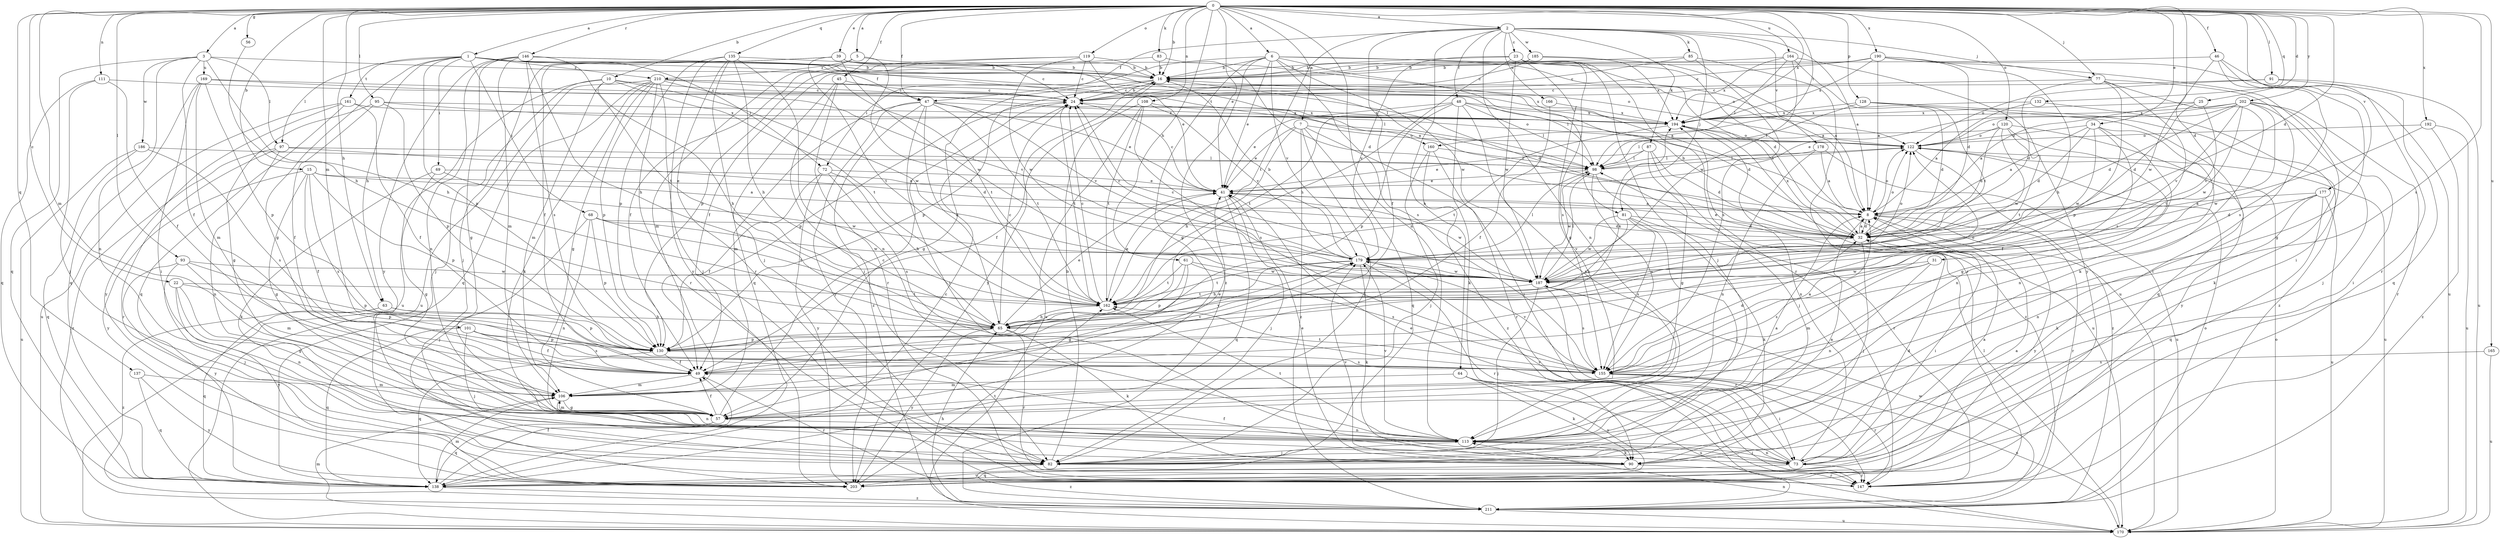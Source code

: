 strict digraph  {
0;
1;
2;
3;
5;
6;
7;
8;
10;
15;
16;
22;
23;
24;
25;
31;
32;
34;
39;
41;
45;
46;
47;
48;
49;
56;
57;
61;
63;
64;
65;
68;
69;
72;
73;
77;
81;
82;
83;
85;
87;
90;
91;
93;
95;
97;
98;
101;
106;
108;
111;
113;
119;
120;
122;
128;
130;
132;
135;
137;
138;
146;
147;
155;
160;
161;
162;
164;
165;
166;
169;
170;
177;
178;
179;
185;
186;
187;
190;
192;
194;
202;
203;
210;
211;
0 -> 1  [label=a];
0 -> 2  [label=a];
0 -> 3  [label=a];
0 -> 5  [label=a];
0 -> 6  [label=a];
0 -> 7  [label=a];
0 -> 10  [label=b];
0 -> 15  [label=b];
0 -> 16  [label=b];
0 -> 22  [label=c];
0 -> 25  [label=d];
0 -> 31  [label=d];
0 -> 32  [label=d];
0 -> 34  [label=e];
0 -> 39  [label=e];
0 -> 41  [label=e];
0 -> 45  [label=f];
0 -> 46  [label=f];
0 -> 47  [label=f];
0 -> 56  [label=g];
0 -> 61  [label=h];
0 -> 63  [label=h];
0 -> 77  [label=j];
0 -> 83  [label=k];
0 -> 91  [label=l];
0 -> 93  [label=l];
0 -> 95  [label=l];
0 -> 101  [label=m];
0 -> 106  [label=m];
0 -> 108  [label=n];
0 -> 111  [label=n];
0 -> 113  [label=n];
0 -> 119  [label=o];
0 -> 120  [label=o];
0 -> 128  [label=p];
0 -> 132  [label=q];
0 -> 135  [label=q];
0 -> 137  [label=q];
0 -> 146  [label=r];
0 -> 155  [label=s];
0 -> 160  [label=t];
0 -> 164  [label=u];
0 -> 165  [label=u];
0 -> 177  [label=v];
0 -> 190  [label=x];
0 -> 192  [label=x];
0 -> 194  [label=x];
0 -> 202  [label=y];
1 -> 16  [label=b];
1 -> 47  [label=f];
1 -> 57  [label=g];
1 -> 63  [label=h];
1 -> 68  [label=i];
1 -> 69  [label=i];
1 -> 72  [label=i];
1 -> 97  [label=l];
1 -> 122  [label=o];
1 -> 130  [label=p];
1 -> 160  [label=t];
1 -> 161  [label=t];
1 -> 210  [label=z];
2 -> 8  [label=a];
2 -> 23  [label=c];
2 -> 47  [label=f];
2 -> 48  [label=f];
2 -> 49  [label=f];
2 -> 64  [label=h];
2 -> 77  [label=j];
2 -> 81  [label=j];
2 -> 85  [label=k];
2 -> 87  [label=k];
2 -> 113  [label=n];
2 -> 162  [label=t];
2 -> 166  [label=u];
2 -> 178  [label=v];
2 -> 185  [label=w];
3 -> 49  [label=f];
3 -> 65  [label=h];
3 -> 97  [label=l];
3 -> 98  [label=l];
3 -> 113  [label=n];
3 -> 138  [label=q];
3 -> 169  [label=u];
3 -> 186  [label=w];
5 -> 8  [label=a];
5 -> 106  [label=m];
5 -> 162  [label=t];
5 -> 210  [label=z];
6 -> 8  [label=a];
6 -> 16  [label=b];
6 -> 32  [label=d];
6 -> 41  [label=e];
6 -> 57  [label=g];
6 -> 72  [label=i];
6 -> 81  [label=j];
6 -> 155  [label=s];
6 -> 179  [label=v];
6 -> 187  [label=w];
6 -> 211  [label=z];
7 -> 41  [label=e];
7 -> 65  [label=h];
7 -> 73  [label=i];
7 -> 82  [label=j];
7 -> 122  [label=o];
7 -> 138  [label=q];
7 -> 211  [label=z];
8 -> 32  [label=d];
8 -> 122  [label=o];
8 -> 147  [label=r];
8 -> 203  [label=y];
10 -> 24  [label=c];
10 -> 65  [label=h];
10 -> 82  [label=j];
10 -> 106  [label=m];
10 -> 162  [label=t];
10 -> 170  [label=u];
10 -> 187  [label=w];
15 -> 8  [label=a];
15 -> 41  [label=e];
15 -> 49  [label=f];
15 -> 57  [label=g];
15 -> 130  [label=p];
15 -> 155  [label=s];
15 -> 203  [label=y];
16 -> 24  [label=c];
16 -> 32  [label=d];
16 -> 57  [label=g];
16 -> 130  [label=p];
16 -> 203  [label=y];
22 -> 57  [label=g];
22 -> 113  [label=n];
22 -> 130  [label=p];
22 -> 162  [label=t];
22 -> 203  [label=y];
23 -> 16  [label=b];
23 -> 57  [label=g];
23 -> 65  [label=h];
23 -> 82  [label=j];
23 -> 147  [label=r];
23 -> 155  [label=s];
23 -> 170  [label=u];
23 -> 179  [label=v];
23 -> 187  [label=w];
24 -> 16  [label=b];
24 -> 130  [label=p];
24 -> 162  [label=t];
24 -> 194  [label=x];
25 -> 8  [label=a];
25 -> 32  [label=d];
25 -> 179  [label=v];
25 -> 194  [label=x];
31 -> 106  [label=m];
31 -> 113  [label=n];
31 -> 155  [label=s];
31 -> 187  [label=w];
32 -> 8  [label=a];
32 -> 16  [label=b];
32 -> 41  [label=e];
32 -> 73  [label=i];
32 -> 82  [label=j];
32 -> 122  [label=o];
32 -> 179  [label=v];
32 -> 194  [label=x];
34 -> 8  [label=a];
34 -> 32  [label=d];
34 -> 49  [label=f];
34 -> 57  [label=g];
34 -> 113  [label=n];
34 -> 122  [label=o];
34 -> 187  [label=w];
39 -> 8  [label=a];
39 -> 16  [label=b];
39 -> 24  [label=c];
39 -> 49  [label=f];
39 -> 82  [label=j];
39 -> 162  [label=t];
39 -> 187  [label=w];
41 -> 8  [label=a];
41 -> 24  [label=c];
41 -> 82  [label=j];
41 -> 138  [label=q];
41 -> 187  [label=w];
45 -> 24  [label=c];
45 -> 82  [label=j];
45 -> 138  [label=q];
45 -> 147  [label=r];
45 -> 162  [label=t];
46 -> 16  [label=b];
46 -> 57  [label=g];
46 -> 147  [label=r];
46 -> 155  [label=s];
46 -> 187  [label=w];
47 -> 41  [label=e];
47 -> 65  [label=h];
47 -> 73  [label=i];
47 -> 106  [label=m];
47 -> 162  [label=t];
47 -> 179  [label=v];
47 -> 194  [label=x];
47 -> 203  [label=y];
47 -> 211  [label=z];
48 -> 32  [label=d];
48 -> 41  [label=e];
48 -> 90  [label=k];
48 -> 98  [label=l];
48 -> 113  [label=n];
48 -> 130  [label=p];
48 -> 162  [label=t];
48 -> 194  [label=x];
49 -> 106  [label=m];
49 -> 147  [label=r];
49 -> 179  [label=v];
56 -> 65  [label=h];
57 -> 24  [label=c];
57 -> 49  [label=f];
57 -> 106  [label=m];
57 -> 113  [label=n];
57 -> 138  [label=q];
61 -> 57  [label=g];
61 -> 130  [label=p];
61 -> 155  [label=s];
61 -> 162  [label=t];
61 -> 187  [label=w];
63 -> 65  [label=h];
63 -> 130  [label=p];
63 -> 138  [label=q];
63 -> 211  [label=z];
64 -> 90  [label=k];
64 -> 106  [label=m];
64 -> 170  [label=u];
64 -> 203  [label=y];
65 -> 24  [label=c];
65 -> 41  [label=e];
65 -> 90  [label=k];
65 -> 122  [label=o];
65 -> 130  [label=p];
65 -> 147  [label=r];
65 -> 194  [label=x];
65 -> 203  [label=y];
68 -> 32  [label=d];
68 -> 82  [label=j];
68 -> 113  [label=n];
68 -> 130  [label=p];
68 -> 162  [label=t];
68 -> 187  [label=w];
69 -> 41  [label=e];
69 -> 57  [label=g];
69 -> 90  [label=k];
69 -> 187  [label=w];
72 -> 41  [label=e];
72 -> 49  [label=f];
72 -> 65  [label=h];
72 -> 155  [label=s];
72 -> 203  [label=y];
73 -> 8  [label=a];
73 -> 32  [label=d];
73 -> 41  [label=e];
73 -> 49  [label=f];
73 -> 113  [label=n];
73 -> 138  [label=q];
73 -> 147  [label=r];
73 -> 179  [label=v];
73 -> 194  [label=x];
77 -> 24  [label=c];
77 -> 32  [label=d];
77 -> 73  [label=i];
77 -> 90  [label=k];
77 -> 130  [label=p];
77 -> 155  [label=s];
81 -> 32  [label=d];
81 -> 65  [label=h];
81 -> 82  [label=j];
81 -> 90  [label=k];
81 -> 155  [label=s];
81 -> 187  [label=w];
82 -> 8  [label=a];
82 -> 16  [label=b];
82 -> 211  [label=z];
83 -> 16  [label=b];
83 -> 32  [label=d];
83 -> 49  [label=f];
85 -> 16  [label=b];
85 -> 24  [label=c];
85 -> 147  [label=r];
85 -> 155  [label=s];
87 -> 32  [label=d];
87 -> 41  [label=e];
87 -> 57  [label=g];
87 -> 82  [label=j];
87 -> 98  [label=l];
90 -> 41  [label=e];
90 -> 147  [label=r];
90 -> 179  [label=v];
90 -> 203  [label=y];
91 -> 24  [label=c];
91 -> 122  [label=o];
91 -> 138  [label=q];
91 -> 170  [label=u];
93 -> 82  [label=j];
93 -> 106  [label=m];
93 -> 130  [label=p];
93 -> 187  [label=w];
93 -> 203  [label=y];
95 -> 49  [label=f];
95 -> 57  [label=g];
95 -> 122  [label=o];
95 -> 130  [label=p];
95 -> 194  [label=x];
97 -> 32  [label=d];
97 -> 98  [label=l];
97 -> 113  [label=n];
97 -> 147  [label=r];
97 -> 211  [label=z];
98 -> 41  [label=e];
98 -> 122  [label=o];
98 -> 147  [label=r];
98 -> 155  [label=s];
98 -> 187  [label=w];
101 -> 49  [label=f];
101 -> 82  [label=j];
101 -> 130  [label=p];
101 -> 138  [label=q];
101 -> 155  [label=s];
106 -> 41  [label=e];
106 -> 57  [label=g];
106 -> 113  [label=n];
108 -> 49  [label=f];
108 -> 155  [label=s];
108 -> 162  [label=t];
108 -> 170  [label=u];
108 -> 179  [label=v];
108 -> 194  [label=x];
111 -> 24  [label=c];
111 -> 49  [label=f];
111 -> 82  [label=j];
111 -> 138  [label=q];
113 -> 8  [label=a];
113 -> 73  [label=i];
113 -> 82  [label=j];
113 -> 90  [label=k];
113 -> 162  [label=t];
113 -> 179  [label=v];
119 -> 16  [label=b];
119 -> 24  [label=c];
119 -> 41  [label=e];
119 -> 49  [label=f];
119 -> 130  [label=p];
119 -> 187  [label=w];
120 -> 32  [label=d];
120 -> 98  [label=l];
120 -> 113  [label=n];
120 -> 122  [label=o];
120 -> 162  [label=t];
120 -> 187  [label=w];
120 -> 203  [label=y];
122 -> 98  [label=l];
122 -> 170  [label=u];
122 -> 211  [label=z];
128 -> 32  [label=d];
128 -> 98  [label=l];
128 -> 138  [label=q];
128 -> 194  [label=x];
128 -> 211  [label=z];
130 -> 49  [label=f];
130 -> 138  [label=q];
130 -> 155  [label=s];
130 -> 179  [label=v];
132 -> 8  [label=a];
132 -> 90  [label=k];
132 -> 194  [label=x];
135 -> 16  [label=b];
135 -> 65  [label=h];
135 -> 82  [label=j];
135 -> 113  [label=n];
135 -> 130  [label=p];
135 -> 147  [label=r];
135 -> 203  [label=y];
137 -> 106  [label=m];
137 -> 138  [label=q];
137 -> 203  [label=y];
138 -> 24  [label=c];
138 -> 49  [label=f];
138 -> 106  [label=m];
138 -> 211  [label=z];
146 -> 16  [label=b];
146 -> 57  [label=g];
146 -> 65  [label=h];
146 -> 106  [label=m];
146 -> 113  [label=n];
146 -> 122  [label=o];
146 -> 155  [label=s];
146 -> 162  [label=t];
146 -> 203  [label=y];
155 -> 8  [label=a];
155 -> 32  [label=d];
155 -> 73  [label=i];
155 -> 147  [label=r];
155 -> 162  [label=t];
155 -> 170  [label=u];
155 -> 179  [label=v];
160 -> 82  [label=j];
160 -> 98  [label=l];
160 -> 147  [label=r];
160 -> 211  [label=z];
161 -> 49  [label=f];
161 -> 138  [label=q];
161 -> 170  [label=u];
161 -> 194  [label=x];
161 -> 203  [label=y];
162 -> 24  [label=c];
162 -> 41  [label=e];
162 -> 65  [label=h];
164 -> 16  [label=b];
164 -> 98  [label=l];
164 -> 162  [label=t];
164 -> 187  [label=w];
164 -> 194  [label=x];
164 -> 203  [label=y];
165 -> 155  [label=s];
165 -> 170  [label=u];
166 -> 49  [label=f];
166 -> 194  [label=x];
169 -> 24  [label=c];
169 -> 73  [label=i];
169 -> 98  [label=l];
169 -> 106  [label=m];
169 -> 130  [label=p];
169 -> 138  [label=q];
170 -> 98  [label=l];
170 -> 106  [label=m];
170 -> 113  [label=n];
170 -> 122  [label=o];
177 -> 8  [label=a];
177 -> 32  [label=d];
177 -> 90  [label=k];
177 -> 113  [label=n];
177 -> 138  [label=q];
177 -> 170  [label=u];
178 -> 8  [label=a];
178 -> 98  [label=l];
178 -> 113  [label=n];
178 -> 170  [label=u];
179 -> 16  [label=b];
179 -> 24  [label=c];
179 -> 65  [label=h];
179 -> 90  [label=k];
179 -> 98  [label=l];
179 -> 122  [label=o];
179 -> 147  [label=r];
179 -> 162  [label=t];
179 -> 187  [label=w];
185 -> 8  [label=a];
185 -> 16  [label=b];
185 -> 24  [label=c];
185 -> 194  [label=x];
186 -> 98  [label=l];
186 -> 138  [label=q];
186 -> 155  [label=s];
186 -> 170  [label=u];
187 -> 24  [label=c];
187 -> 82  [label=j];
187 -> 98  [label=l];
187 -> 147  [label=r];
187 -> 155  [label=s];
187 -> 162  [label=t];
190 -> 8  [label=a];
190 -> 16  [label=b];
190 -> 24  [label=c];
190 -> 32  [label=d];
190 -> 65  [label=h];
190 -> 73  [label=i];
190 -> 170  [label=u];
190 -> 194  [label=x];
192 -> 122  [label=o];
192 -> 170  [label=u];
192 -> 187  [label=w];
192 -> 211  [label=z];
194 -> 122  [label=o];
194 -> 162  [label=t];
194 -> 170  [label=u];
194 -> 211  [label=z];
202 -> 32  [label=d];
202 -> 41  [label=e];
202 -> 73  [label=i];
202 -> 82  [label=j];
202 -> 122  [label=o];
202 -> 147  [label=r];
202 -> 162  [label=t];
202 -> 179  [label=v];
202 -> 187  [label=w];
202 -> 194  [label=x];
203 -> 8  [label=a];
203 -> 162  [label=t];
210 -> 24  [label=c];
210 -> 57  [label=g];
210 -> 82  [label=j];
210 -> 90  [label=k];
210 -> 98  [label=l];
210 -> 130  [label=p];
210 -> 138  [label=q];
210 -> 147  [label=r];
210 -> 170  [label=u];
210 -> 179  [label=v];
210 -> 194  [label=x];
211 -> 65  [label=h];
211 -> 122  [label=o];
211 -> 170  [label=u];
211 -> 187  [label=w];
}
